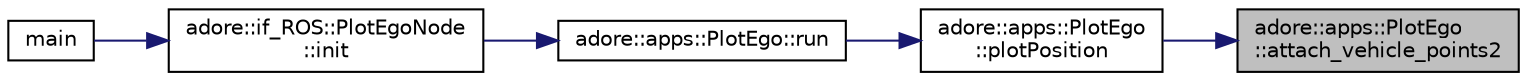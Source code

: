 digraph "adore::apps::PlotEgo::attach_vehicle_points2"
{
 // LATEX_PDF_SIZE
  edge [fontname="Helvetica",fontsize="10",labelfontname="Helvetica",labelfontsize="10"];
  node [fontname="Helvetica",fontsize="10",shape=record];
  rankdir="RL";
  Node1 [label="adore::apps::PlotEgo\l::attach_vehicle_points2",height=0.2,width=0.4,color="black", fillcolor="grey75", style="filled", fontcolor="black",tooltip=" "];
  Node1 -> Node2 [dir="back",color="midnightblue",fontsize="10",style="solid",fontname="Helvetica"];
  Node2 [label="adore::apps::PlotEgo\l::plotPosition",height=0.2,width=0.4,color="black", fillcolor="white", style="filled",URL="$classadore_1_1apps_1_1PlotEgo.html#ad0544404c555bd4d8439522667b15523",tooltip="plotting a vehicle"];
  Node2 -> Node3 [dir="back",color="midnightblue",fontsize="10",style="solid",fontname="Helvetica"];
  Node3 [label="adore::apps::PlotEgo::run",height=0.2,width=0.4,color="black", fillcolor="white", style="filled",URL="$classadore_1_1apps_1_1PlotEgo.html#a9694e6cb6541efadc64fc8bf146168f7",tooltip=" "];
  Node3 -> Node4 [dir="back",color="midnightblue",fontsize="10",style="solid",fontname="Helvetica"];
  Node4 [label="adore::if_ROS::PlotEgoNode\l::init",height=0.2,width=0.4,color="black", fillcolor="white", style="filled",URL="$classadore_1_1if__ROS_1_1PlotEgoNode.html#a711abb35ea3afc045103c0f17a41713e",tooltip=" "];
  Node4 -> Node5 [dir="back",color="midnightblue",fontsize="10",style="solid",fontname="Helvetica"];
  Node5 [label="main",height=0.2,width=0.4,color="black", fillcolor="white", style="filled",URL="$plot__ego__node_8cpp.html#a3c04138a5bfe5d72780bb7e82a18e627",tooltip=" "];
}
